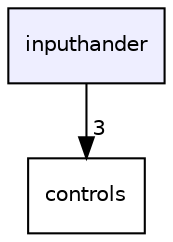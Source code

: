 digraph "inputhander" {
  compound=true
  node [ fontsize="10", fontname="Helvetica"];
  edge [ labelfontsize="10", labelfontname="Helvetica"];
  dir_db494fb90451761152c8a98231c8ff50 [shape=box, label="inputhander", style="filled", fillcolor="#eeeeff", pencolor="black", URL="dir_db494fb90451761152c8a98231c8ff50.html"];
  dir_3d370fd2770cf63261b7ee5a69ee79d2 [shape=box label="controls" URL="dir_3d370fd2770cf63261b7ee5a69ee79d2.html"];
  dir_db494fb90451761152c8a98231c8ff50->dir_3d370fd2770cf63261b7ee5a69ee79d2 [headlabel="3", labeldistance=1.5 headhref="dir_000003_000000.html"];
}

